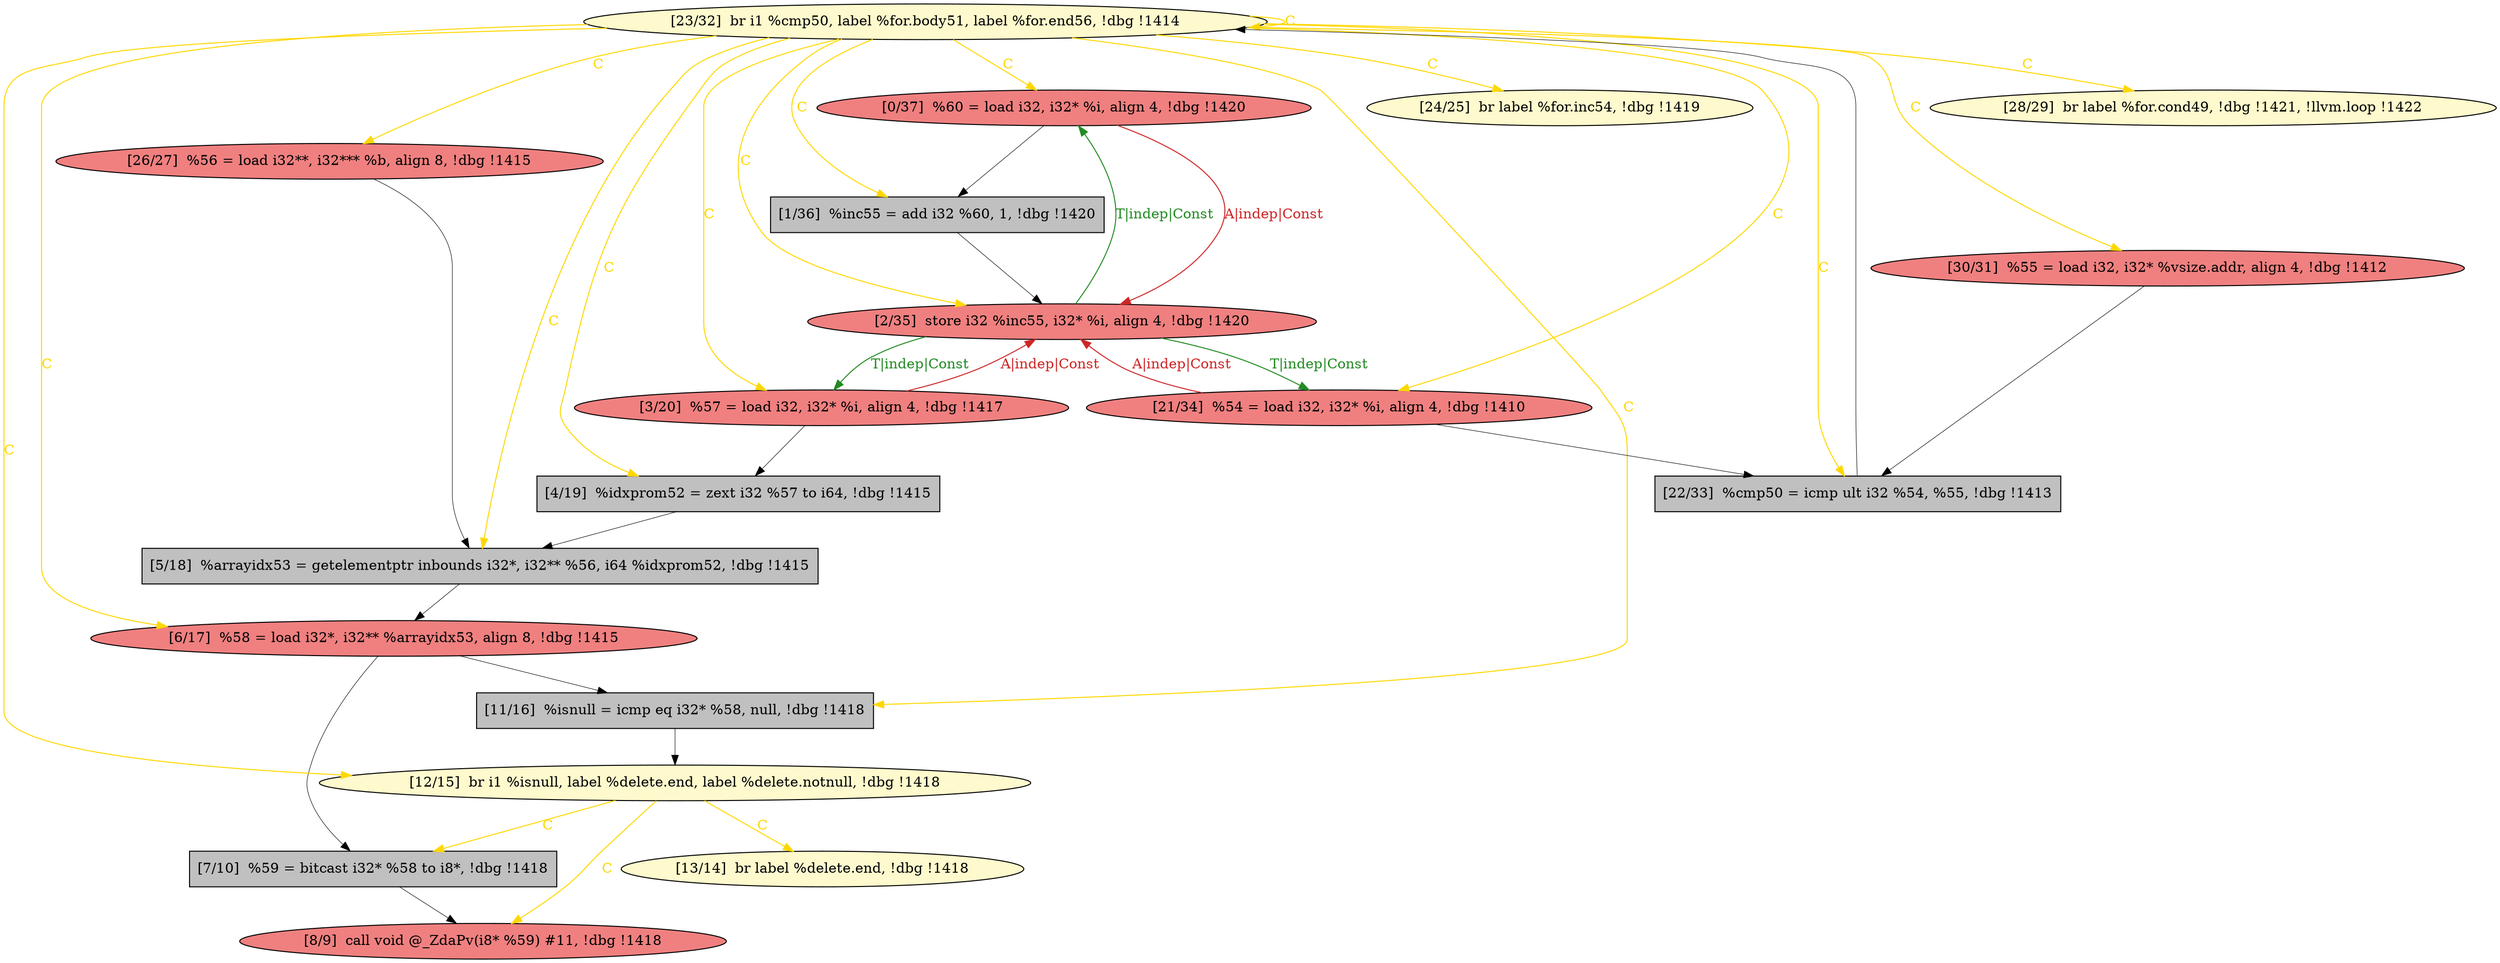 
digraph G {


node1457 [fillcolor=grey,label="[5/18]  %arrayidx53 = getelementptr inbounds i32*, i32** %56, i64 %idxprom52, !dbg !1415",shape=rectangle,style=filled ]
node1446 [fillcolor=lightcoral,label="[26/27]  %56 = load i32**, i32*** %b, align 8, !dbg !1415",shape=ellipse,style=filled ]
node1445 [fillcolor=lemonchiffon,label="[24/25]  br label %for.inc54, !dbg !1419",shape=ellipse,style=filled ]
node1456 [fillcolor=grey,label="[4/19]  %idxprom52 = zext i32 %57 to i64, !dbg !1415",shape=rectangle,style=filled ]
node1441 [fillcolor=lightcoral,label="[0/37]  %60 = load i32, i32* %i, align 4, !dbg !1420",shape=ellipse,style=filled ]
node1444 [fillcolor=lightcoral,label="[6/17]  %58 = load i32*, i32** %arrayidx53, align 8, !dbg !1415",shape=ellipse,style=filled ]
node1447 [fillcolor=lemonchiffon,label="[23/32]  br i1 %cmp50, label %for.body51, label %for.end56, !dbg !1414",shape=ellipse,style=filled ]
node1459 [fillcolor=lightcoral,label="[8/9]  call void @_ZdaPv(i8* %59) #11, !dbg !1418",shape=ellipse,style=filled ]
node1448 [fillcolor=lightcoral,label="[2/35]  store i32 %inc55, i32* %i, align 4, !dbg !1420",shape=ellipse,style=filled ]
node1449 [fillcolor=grey,label="[1/36]  %inc55 = add i32 %60, 1, !dbg !1420",shape=rectangle,style=filled ]
node1442 [fillcolor=lemonchiffon,label="[28/29]  br label %for.cond49, !dbg !1421, !llvm.loop !1422",shape=ellipse,style=filled ]
node1450 [fillcolor=grey,label="[11/16]  %isnull = icmp eq i32* %58, null, !dbg !1418",shape=rectangle,style=filled ]
node1458 [fillcolor=lemonchiffon,label="[12/15]  br i1 %isnull, label %delete.end, label %delete.notnull, !dbg !1418",shape=ellipse,style=filled ]
node1452 [fillcolor=lightcoral,label="[21/34]  %54 = load i32, i32* %i, align 4, !dbg !1410",shape=ellipse,style=filled ]
node1443 [fillcolor=lemonchiffon,label="[13/14]  br label %delete.end, !dbg !1418",shape=ellipse,style=filled ]
node1451 [fillcolor=grey,label="[22/33]  %cmp50 = icmp ult i32 %54, %55, !dbg !1413",shape=rectangle,style=filled ]
node1455 [fillcolor=grey,label="[7/10]  %59 = bitcast i32* %58 to i8*, !dbg !1418",shape=rectangle,style=filled ]
node1454 [fillcolor=lightcoral,label="[30/31]  %55 = load i32, i32* %vsize.addr, align 4, !dbg !1412",shape=ellipse,style=filled ]
node1453 [fillcolor=lightcoral,label="[3/20]  %57 = load i32, i32* %i, align 4, !dbg !1417",shape=ellipse,style=filled ]

node1447->node1454 [style=solid,color=gold,label="C",penwidth=1.0,fontcolor=gold ]
node1447->node1447 [style=solid,color=gold,label="C",penwidth=1.0,fontcolor=gold ]
node1449->node1448 [style=solid,color=black,label="",penwidth=0.5,fontcolor=black ]
node1447->node1451 [style=solid,color=gold,label="C",penwidth=1.0,fontcolor=gold ]
node1448->node1453 [style=solid,color=forestgreen,label="T|indep|Const",penwidth=1.0,fontcolor=forestgreen ]
node1458->node1455 [style=solid,color=gold,label="C",penwidth=1.0,fontcolor=gold ]
node1447->node1448 [style=solid,color=gold,label="C",penwidth=1.0,fontcolor=gold ]
node1453->node1456 [style=solid,color=black,label="",penwidth=0.5,fontcolor=black ]
node1447->node1453 [style=solid,color=gold,label="C",penwidth=1.0,fontcolor=gold ]
node1444->node1455 [style=solid,color=black,label="",penwidth=0.5,fontcolor=black ]
node1447->node1444 [style=solid,color=gold,label="C",penwidth=1.0,fontcolor=gold ]
node1450->node1458 [style=solid,color=black,label="",penwidth=0.5,fontcolor=black ]
node1456->node1457 [style=solid,color=black,label="",penwidth=0.5,fontcolor=black ]
node1448->node1452 [style=solid,color=forestgreen,label="T|indep|Const",penwidth=1.0,fontcolor=forestgreen ]
node1448->node1441 [style=solid,color=forestgreen,label="T|indep|Const",penwidth=1.0,fontcolor=forestgreen ]
node1446->node1457 [style=solid,color=black,label="",penwidth=0.5,fontcolor=black ]
node1458->node1443 [style=solid,color=gold,label="C",penwidth=1.0,fontcolor=gold ]
node1447->node1441 [style=solid,color=gold,label="C",penwidth=1.0,fontcolor=gold ]
node1451->node1447 [style=solid,color=black,label="",penwidth=0.5,fontcolor=black ]
node1458->node1459 [style=solid,color=gold,label="C",penwidth=1.0,fontcolor=gold ]
node1441->node1448 [style=solid,color=firebrick3,label="A|indep|Const",penwidth=1.0,fontcolor=firebrick3 ]
node1453->node1448 [style=solid,color=firebrick3,label="A|indep|Const",penwidth=1.0,fontcolor=firebrick3 ]
node1452->node1448 [style=solid,color=firebrick3,label="A|indep|Const",penwidth=1.0,fontcolor=firebrick3 ]
node1447->node1449 [style=solid,color=gold,label="C",penwidth=1.0,fontcolor=gold ]
node1447->node1445 [style=solid,color=gold,label="C",penwidth=1.0,fontcolor=gold ]
node1457->node1444 [style=solid,color=black,label="",penwidth=0.5,fontcolor=black ]
node1441->node1449 [style=solid,color=black,label="",penwidth=0.5,fontcolor=black ]
node1452->node1451 [style=solid,color=black,label="",penwidth=0.5,fontcolor=black ]
node1454->node1451 [style=solid,color=black,label="",penwidth=0.5,fontcolor=black ]
node1447->node1446 [style=solid,color=gold,label="C",penwidth=1.0,fontcolor=gold ]
node1447->node1458 [style=solid,color=gold,label="C",penwidth=1.0,fontcolor=gold ]
node1447->node1456 [style=solid,color=gold,label="C",penwidth=1.0,fontcolor=gold ]
node1447->node1457 [style=solid,color=gold,label="C",penwidth=1.0,fontcolor=gold ]
node1447->node1450 [style=solid,color=gold,label="C",penwidth=1.0,fontcolor=gold ]
node1455->node1459 [style=solid,color=black,label="",penwidth=0.5,fontcolor=black ]
node1447->node1442 [style=solid,color=gold,label="C",penwidth=1.0,fontcolor=gold ]
node1444->node1450 [style=solid,color=black,label="",penwidth=0.5,fontcolor=black ]
node1447->node1452 [style=solid,color=gold,label="C",penwidth=1.0,fontcolor=gold ]


}

